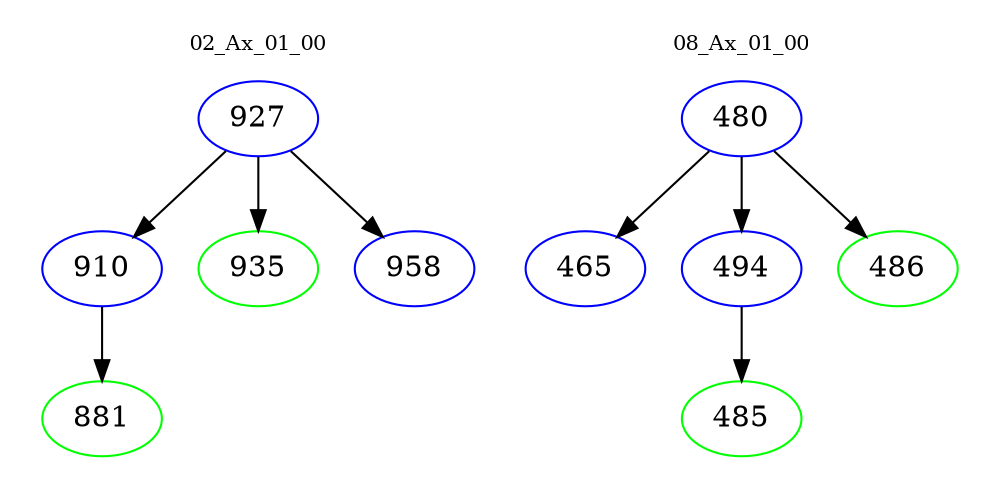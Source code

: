 digraph{
subgraph cluster_0 {
color = white
label = "02_Ax_01_00";
fontsize=10;
T0_927 [label="927", color="blue"]
T0_927 -> T0_910 [color="black"]
T0_910 [label="910", color="blue"]
T0_910 -> T0_881 [color="black"]
T0_881 [label="881", color="green"]
T0_927 -> T0_935 [color="black"]
T0_935 [label="935", color="green"]
T0_927 -> T0_958 [color="black"]
T0_958 [label="958", color="blue"]
}
subgraph cluster_1 {
color = white
label = "08_Ax_01_00";
fontsize=10;
T1_480 [label="480", color="blue"]
T1_480 -> T1_465 [color="black"]
T1_465 [label="465", color="blue"]
T1_480 -> T1_494 [color="black"]
T1_494 [label="494", color="blue"]
T1_494 -> T1_485 [color="black"]
T1_485 [label="485", color="green"]
T1_480 -> T1_486 [color="black"]
T1_486 [label="486", color="green"]
}
}
